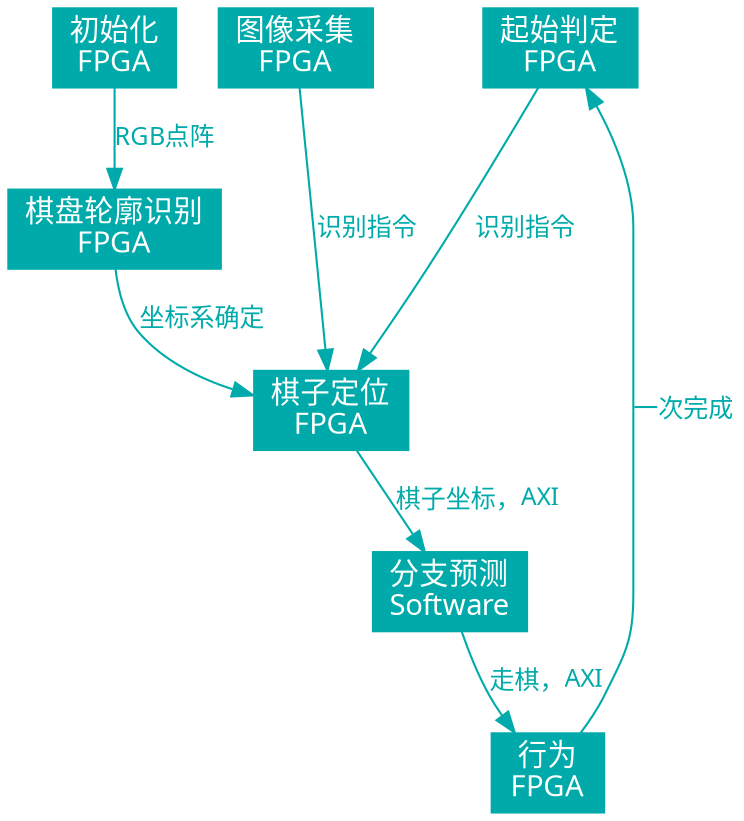digraph Top{
	fontname = "MSYaHei";
	fontsize = 18;
	#label = "顶层";
	rankdir = TB;
	rank = min;
	edge [
		fontname = "SimHei",
		fontcolor = "#00AAAA",
		fontsize = 12;
		color = "#00AAAA"];
	node [
		fontname = "MSYaHei",
		fontcolor = white,
		fontsize = 14;
		shape = box,
		style = filled,
		color = "#00AAAA"];
	Start [label="初始化\nFPGA"];
	Colt [label="图像采集\nFPGA"];
	Judge [label="起始判定\nFPGA"];
	Reco [label="棋盘轮廓识别\nFPGA"];
	Loc [label="棋子定位\nFPGA"];
	Pre [label="分支预测\nSoftware"];
	Act [label="行为\nFPGA"];
	Start -> Reco [label = "RGB点阵"];
	Reco -> Loc [label = "坐标系确定"];
	{Judge Colt} -> Loc [label = "识别指令"];
	Loc -> Pre [label = "棋子坐标，AXI"];
	Pre -> Act [label = "走棋，AXI"];
	Act -> Judge [label = "一次完成"];
}